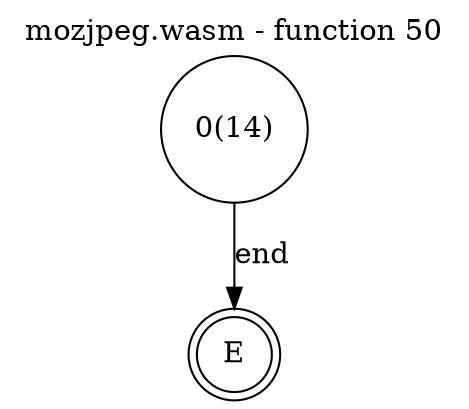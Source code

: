digraph finite_state_machine {
    label = "mozjpeg.wasm - function 50"
    labelloc =  t
    labelfontsize = 16
    labelfontcolor = black
    labelfontname = "Helvetica"
    node [shape = doublecircle]; E ;
node [shape=circle, fontcolor=black, style="", label="0(14)"]0
node [shape=circle, fontcolor=black, style="", label="E"]E
    0 -> E[label="end"];
}
